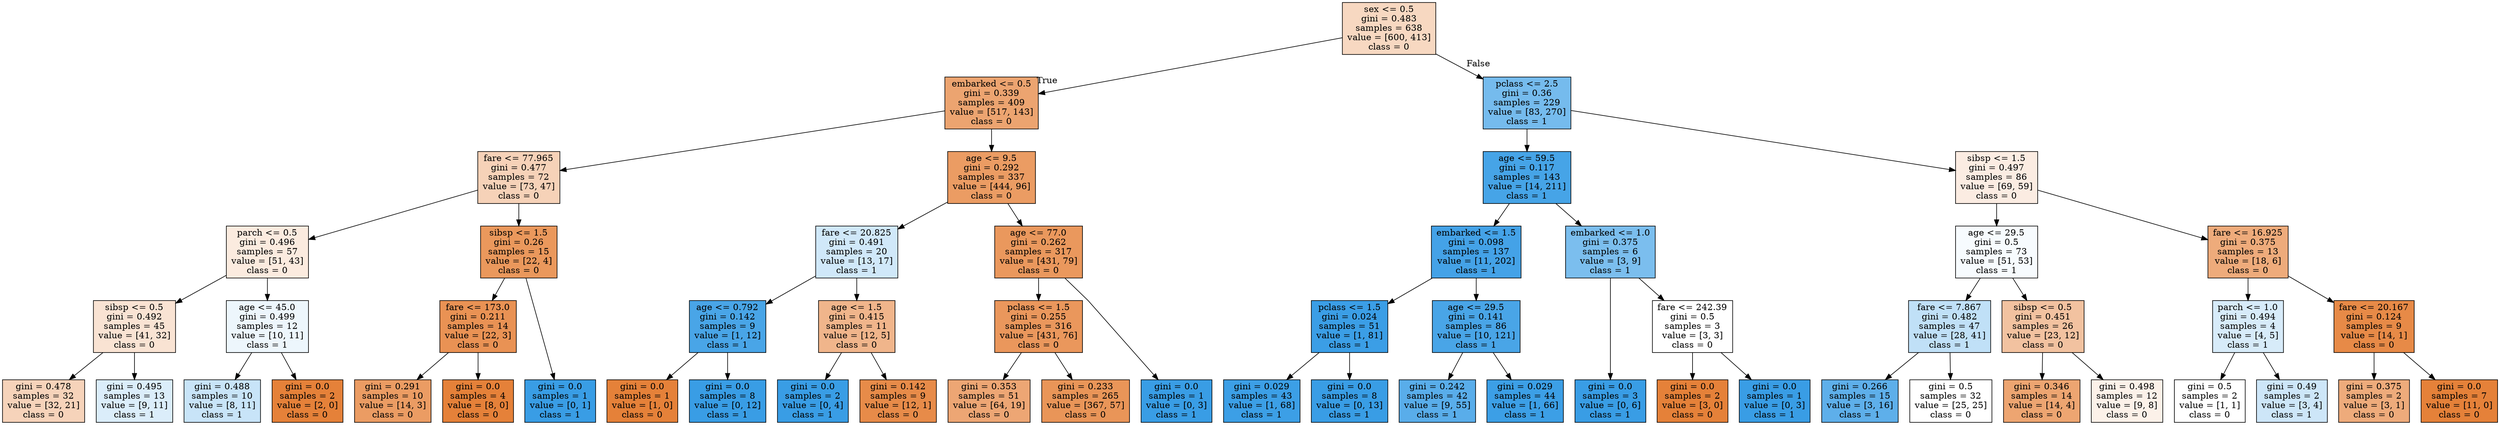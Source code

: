 digraph Tree {
node [shape=box, style="filled", color="black"] ;
graph [ranksep=equally, splines=polyline] ;
0 [label="sex <= 0.5\ngini = 0.483\nsamples = 638\nvalue = [600, 413]\nclass = 0", fillcolor="#e581394f"] ;
1 [label="embarked <= 0.5\ngini = 0.339\nsamples = 409\nvalue = [517, 143]\nclass = 0", fillcolor="#e58139b8"] ;
0 -> 1 [labeldistance=2.5, labelangle=45, headlabel="True"] ;
2 [label="fare <= 77.965\ngini = 0.477\nsamples = 72\nvalue = [73, 47]\nclass = 0", fillcolor="#e581395b"] ;
1 -> 2 ;
3 [label="parch <= 0.5\ngini = 0.496\nsamples = 57\nvalue = [51, 43]\nclass = 0", fillcolor="#e5813928"] ;
2 -> 3 ;
4 [label="sibsp <= 0.5\ngini = 0.492\nsamples = 45\nvalue = [41, 32]\nclass = 0", fillcolor="#e5813938"] ;
3 -> 4 ;
5 [label="gini = 0.478\nsamples = 32\nvalue = [32, 21]\nclass = 0", fillcolor="#e5813958"] ;
4 -> 5 ;
6 [label="gini = 0.495\nsamples = 13\nvalue = [9, 11]\nclass = 1", fillcolor="#399de52e"] ;
4 -> 6 ;
7 [label="age <= 45.0\ngini = 0.499\nsamples = 12\nvalue = [10, 11]\nclass = 1", fillcolor="#399de517"] ;
3 -> 7 ;
8 [label="gini = 0.488\nsamples = 10\nvalue = [8, 11]\nclass = 1", fillcolor="#399de546"] ;
7 -> 8 ;
9 [label="gini = 0.0\nsamples = 2\nvalue = [2, 0]\nclass = 0", fillcolor="#e58139ff"] ;
7 -> 9 ;
10 [label="sibsp <= 1.5\ngini = 0.26\nsamples = 15\nvalue = [22, 4]\nclass = 0", fillcolor="#e58139d1"] ;
2 -> 10 ;
11 [label="fare <= 173.0\ngini = 0.211\nsamples = 14\nvalue = [22, 3]\nclass = 0", fillcolor="#e58139dc"] ;
10 -> 11 ;
12 [label="gini = 0.291\nsamples = 10\nvalue = [14, 3]\nclass = 0", fillcolor="#e58139c8"] ;
11 -> 12 ;
13 [label="gini = 0.0\nsamples = 4\nvalue = [8, 0]\nclass = 0", fillcolor="#e58139ff"] ;
11 -> 13 ;
14 [label="gini = 0.0\nsamples = 1\nvalue = [0, 1]\nclass = 1", fillcolor="#399de5ff"] ;
10 -> 14 ;
15 [label="age <= 9.5\ngini = 0.292\nsamples = 337\nvalue = [444, 96]\nclass = 0", fillcolor="#e58139c8"] ;
1 -> 15 ;
16 [label="fare <= 20.825\ngini = 0.491\nsamples = 20\nvalue = [13, 17]\nclass = 1", fillcolor="#399de53c"] ;
15 -> 16 ;
17 [label="age <= 0.792\ngini = 0.142\nsamples = 9\nvalue = [1, 12]\nclass = 1", fillcolor="#399de5ea"] ;
16 -> 17 ;
18 [label="gini = 0.0\nsamples = 1\nvalue = [1, 0]\nclass = 0", fillcolor="#e58139ff"] ;
17 -> 18 ;
19 [label="gini = 0.0\nsamples = 8\nvalue = [0, 12]\nclass = 1", fillcolor="#399de5ff"] ;
17 -> 19 ;
20 [label="age <= 1.5\ngini = 0.415\nsamples = 11\nvalue = [12, 5]\nclass = 0", fillcolor="#e5813995"] ;
16 -> 20 ;
21 [label="gini = 0.0\nsamples = 2\nvalue = [0, 4]\nclass = 1", fillcolor="#399de5ff"] ;
20 -> 21 ;
22 [label="gini = 0.142\nsamples = 9\nvalue = [12, 1]\nclass = 0", fillcolor="#e58139ea"] ;
20 -> 22 ;
23 [label="age <= 77.0\ngini = 0.262\nsamples = 317\nvalue = [431, 79]\nclass = 0", fillcolor="#e58139d0"] ;
15 -> 23 ;
24 [label="pclass <= 1.5\ngini = 0.255\nsamples = 316\nvalue = [431, 76]\nclass = 0", fillcolor="#e58139d2"] ;
23 -> 24 ;
25 [label="gini = 0.353\nsamples = 51\nvalue = [64, 19]\nclass = 0", fillcolor="#e58139b3"] ;
24 -> 25 ;
26 [label="gini = 0.233\nsamples = 265\nvalue = [367, 57]\nclass = 0", fillcolor="#e58139d7"] ;
24 -> 26 ;
27 [label="gini = 0.0\nsamples = 1\nvalue = [0, 3]\nclass = 1", fillcolor="#399de5ff"] ;
23 -> 27 ;
28 [label="pclass <= 2.5\ngini = 0.36\nsamples = 229\nvalue = [83, 270]\nclass = 1", fillcolor="#399de5b1"] ;
0 -> 28 [labeldistance=2.5, labelangle=-45, headlabel="False"] ;
29 [label="age <= 59.5\ngini = 0.117\nsamples = 143\nvalue = [14, 211]\nclass = 1", fillcolor="#399de5ee"] ;
28 -> 29 ;
30 [label="embarked <= 1.5\ngini = 0.098\nsamples = 137\nvalue = [11, 202]\nclass = 1", fillcolor="#399de5f1"] ;
29 -> 30 ;
31 [label="pclass <= 1.5\ngini = 0.024\nsamples = 51\nvalue = [1, 81]\nclass = 1", fillcolor="#399de5fc"] ;
30 -> 31 ;
32 [label="gini = 0.029\nsamples = 43\nvalue = [1, 68]\nclass = 1", fillcolor="#399de5fb"] ;
31 -> 32 ;
33 [label="gini = 0.0\nsamples = 8\nvalue = [0, 13]\nclass = 1", fillcolor="#399de5ff"] ;
31 -> 33 ;
34 [label="age <= 29.5\ngini = 0.141\nsamples = 86\nvalue = [10, 121]\nclass = 1", fillcolor="#399de5ea"] ;
30 -> 34 ;
35 [label="gini = 0.242\nsamples = 42\nvalue = [9, 55]\nclass = 1", fillcolor="#399de5d5"] ;
34 -> 35 ;
36 [label="gini = 0.029\nsamples = 44\nvalue = [1, 66]\nclass = 1", fillcolor="#399de5fb"] ;
34 -> 36 ;
37 [label="embarked <= 1.0\ngini = 0.375\nsamples = 6\nvalue = [3, 9]\nclass = 1", fillcolor="#399de5aa"] ;
29 -> 37 ;
38 [label="gini = 0.0\nsamples = 3\nvalue = [0, 6]\nclass = 1", fillcolor="#399de5ff"] ;
37 -> 38 ;
39 [label="fare <= 242.39\ngini = 0.5\nsamples = 3\nvalue = [3, 3]\nclass = 0", fillcolor="#e5813900"] ;
37 -> 39 ;
40 [label="gini = 0.0\nsamples = 2\nvalue = [3, 0]\nclass = 0", fillcolor="#e58139ff"] ;
39 -> 40 ;
41 [label="gini = 0.0\nsamples = 1\nvalue = [0, 3]\nclass = 1", fillcolor="#399de5ff"] ;
39 -> 41 ;
42 [label="sibsp <= 1.5\ngini = 0.497\nsamples = 86\nvalue = [69, 59]\nclass = 0", fillcolor="#e5813925"] ;
28 -> 42 ;
43 [label="age <= 29.5\ngini = 0.5\nsamples = 73\nvalue = [51, 53]\nclass = 1", fillcolor="#399de50a"] ;
42 -> 43 ;
44 [label="fare <= 7.867\ngini = 0.482\nsamples = 47\nvalue = [28, 41]\nclass = 1", fillcolor="#399de551"] ;
43 -> 44 ;
45 [label="gini = 0.266\nsamples = 15\nvalue = [3, 16]\nclass = 1", fillcolor="#399de5cf"] ;
44 -> 45 ;
46 [label="gini = 0.5\nsamples = 32\nvalue = [25, 25]\nclass = 0", fillcolor="#e5813900"] ;
44 -> 46 ;
47 [label="sibsp <= 0.5\ngini = 0.451\nsamples = 26\nvalue = [23, 12]\nclass = 0", fillcolor="#e581397a"] ;
43 -> 47 ;
48 [label="gini = 0.346\nsamples = 14\nvalue = [14, 4]\nclass = 0", fillcolor="#e58139b6"] ;
47 -> 48 ;
49 [label="gini = 0.498\nsamples = 12\nvalue = [9, 8]\nclass = 0", fillcolor="#e581391c"] ;
47 -> 49 ;
50 [label="fare <= 16.925\ngini = 0.375\nsamples = 13\nvalue = [18, 6]\nclass = 0", fillcolor="#e58139aa"] ;
42 -> 50 ;
51 [label="parch <= 1.0\ngini = 0.494\nsamples = 4\nvalue = [4, 5]\nclass = 1", fillcolor="#399de533"] ;
50 -> 51 ;
52 [label="gini = 0.5\nsamples = 2\nvalue = [1, 1]\nclass = 0", fillcolor="#e5813900"] ;
51 -> 52 ;
53 [label="gini = 0.49\nsamples = 2\nvalue = [3, 4]\nclass = 1", fillcolor="#399de540"] ;
51 -> 53 ;
54 [label="fare <= 20.167\ngini = 0.124\nsamples = 9\nvalue = [14, 1]\nclass = 0", fillcolor="#e58139ed"] ;
50 -> 54 ;
55 [label="gini = 0.375\nsamples = 2\nvalue = [3, 1]\nclass = 0", fillcolor="#e58139aa"] ;
54 -> 55 ;
56 [label="gini = 0.0\nsamples = 7\nvalue = [11, 0]\nclass = 0", fillcolor="#e58139ff"] ;
54 -> 56 ;
{rank=same ; 0} ;
{rank=same ; 1; 28} ;
{rank=same ; 2; 15; 29; 42} ;
{rank=same ; 3; 10; 16; 23; 30; 37; 43; 50} ;
{rank=same ; 4; 7; 11; 17; 20; 24; 31; 34; 39; 44; 47; 51; 54} ;
{rank=same ; 5; 6; 8; 9; 12; 13; 14; 18; 19; 21; 22; 25; 26; 27; 32; 33; 35; 36; 38; 40; 41; 45; 46; 48; 49; 52; 53; 55; 56} ;
}